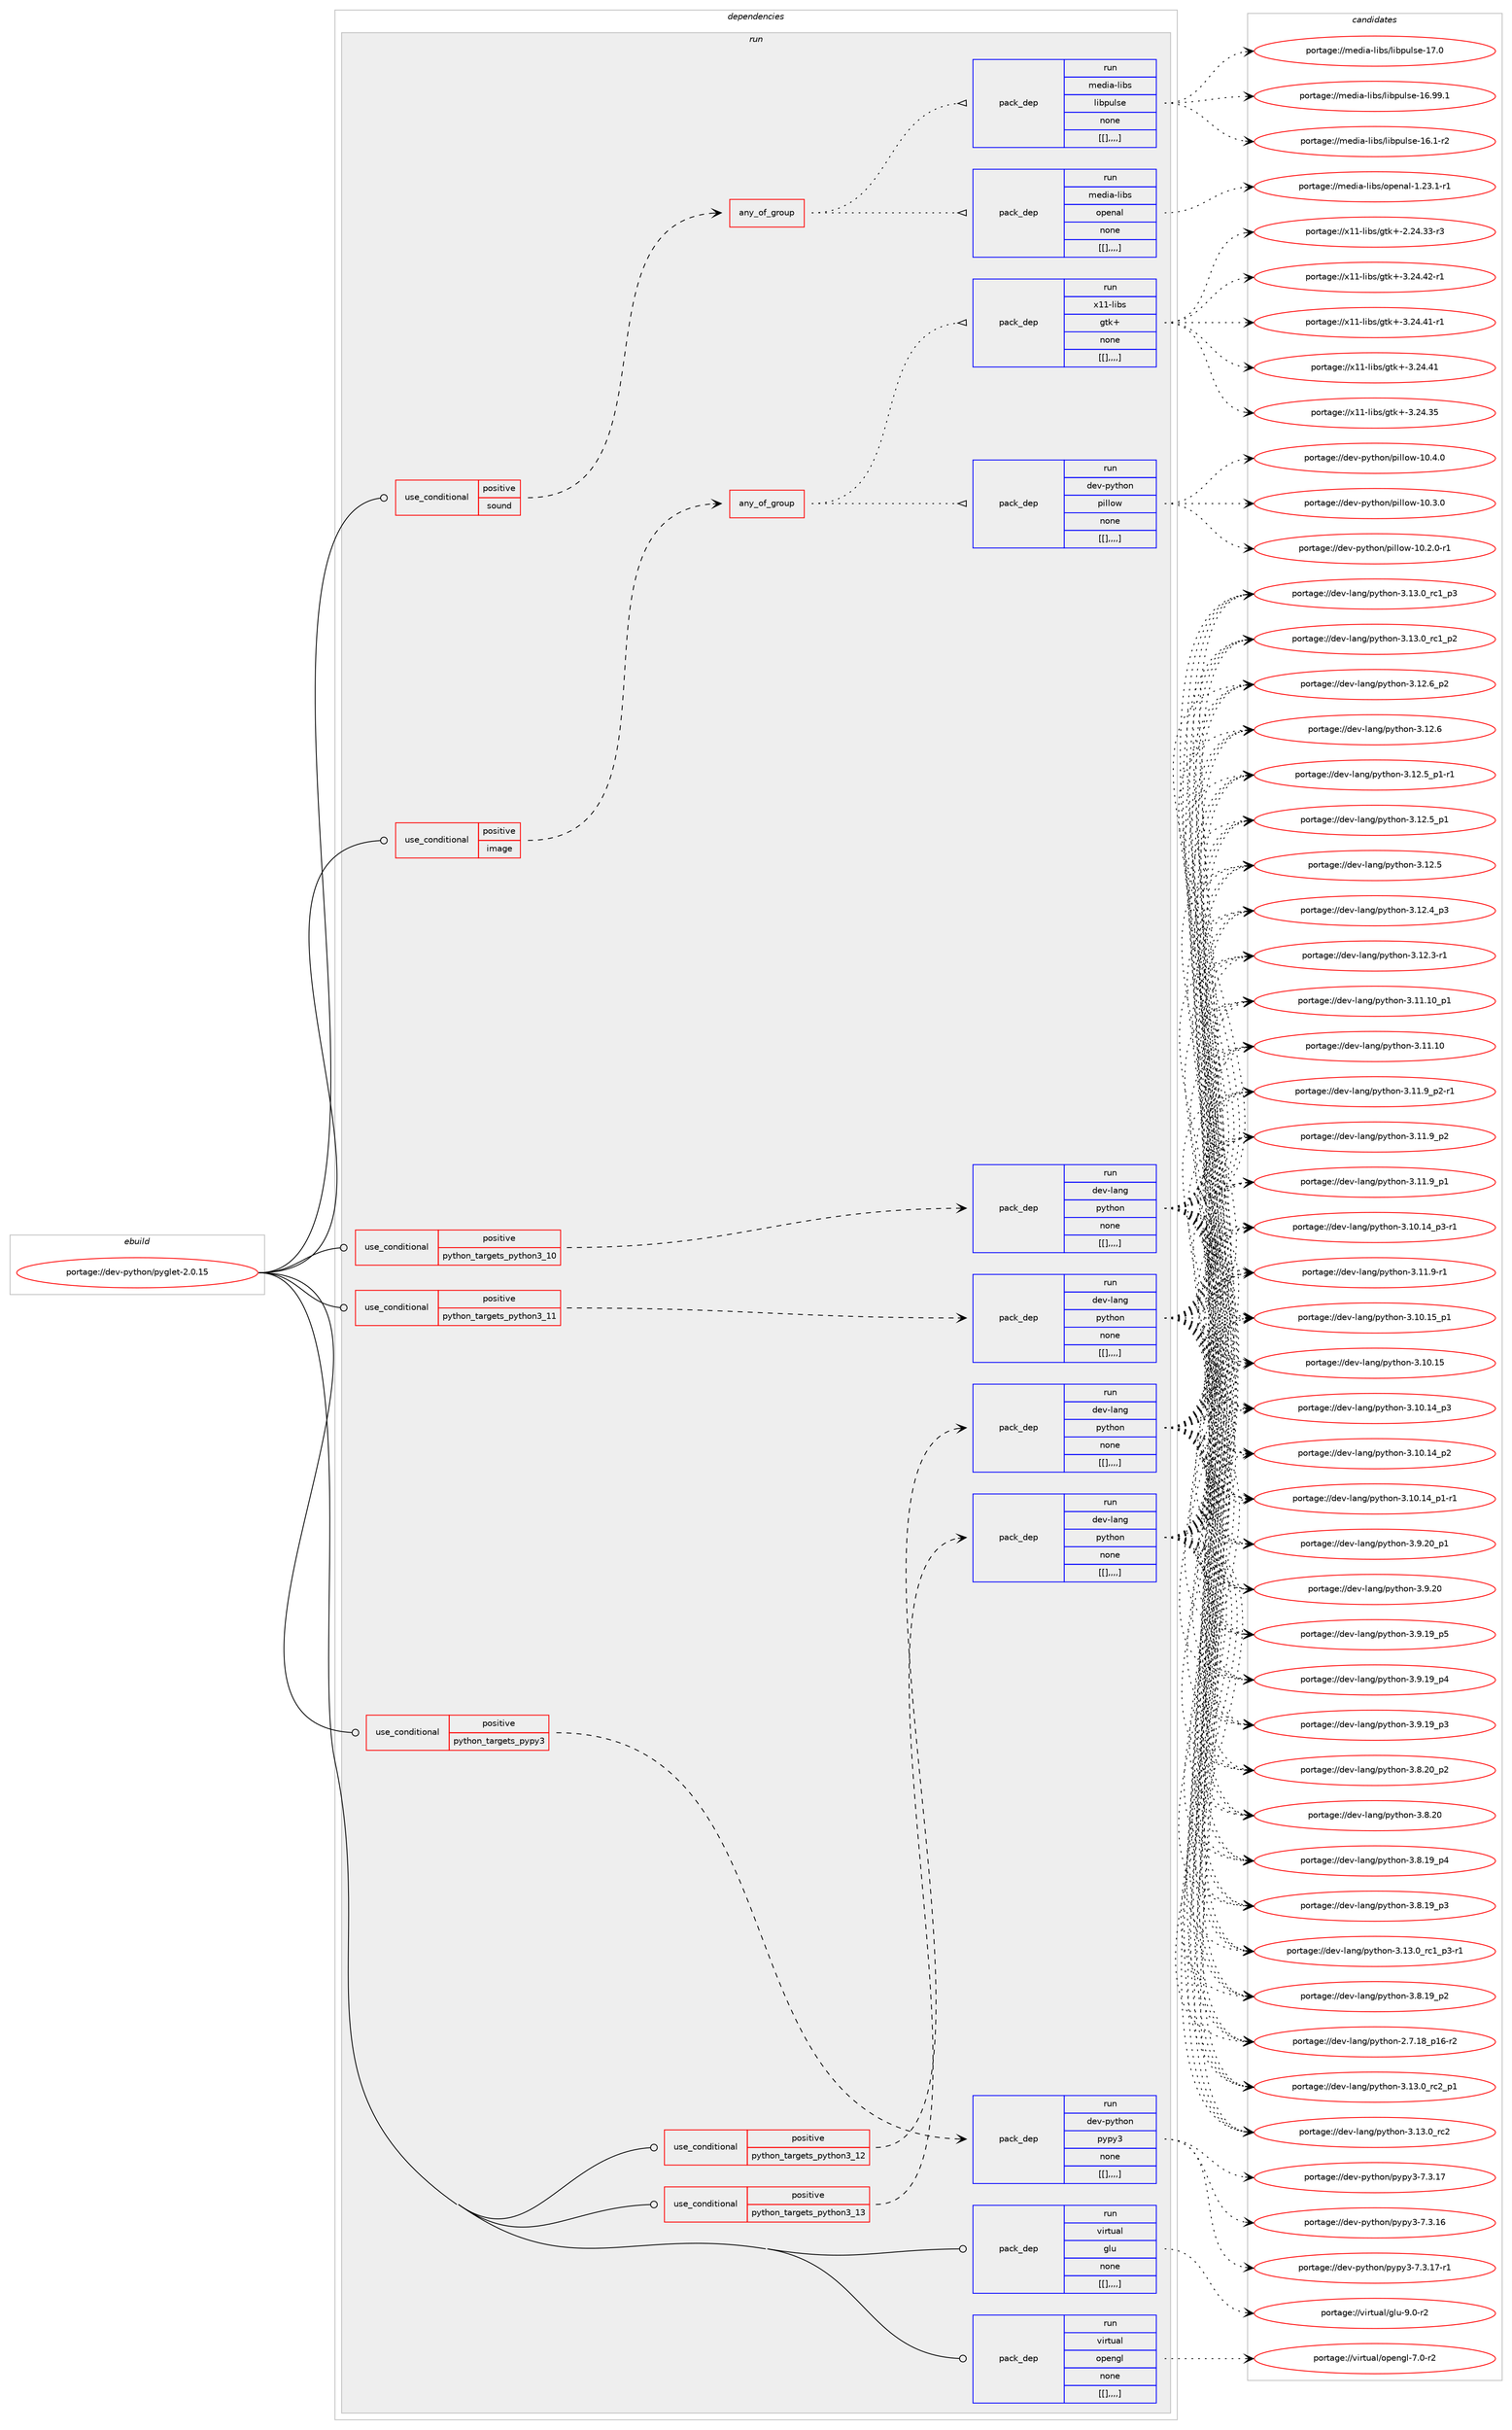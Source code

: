 digraph prolog {

# *************
# Graph options
# *************

newrank=true;
concentrate=true;
compound=true;
graph [rankdir=LR,fontname=Helvetica,fontsize=10,ranksep=1.5];#, ranksep=2.5, nodesep=0.2];
edge  [arrowhead=vee];
node  [fontname=Helvetica,fontsize=10];

# **********
# The ebuild
# **********

subgraph cluster_leftcol {
color=gray;
label=<<i>ebuild</i>>;
id [label="portage://dev-python/pyglet-2.0.15", color=red, width=4, href="../dev-python/pyglet-2.0.15.svg"];
}

# ****************
# The dependencies
# ****************

subgraph cluster_midcol {
color=gray;
label=<<i>dependencies</i>>;
subgraph cluster_compile {
fillcolor="#eeeeee";
style=filled;
label=<<i>compile</i>>;
}
subgraph cluster_compileandrun {
fillcolor="#eeeeee";
style=filled;
label=<<i>compile and run</i>>;
}
subgraph cluster_run {
fillcolor="#eeeeee";
style=filled;
label=<<i>run</i>>;
subgraph cond38411 {
dependency159225 [label=<<TABLE BORDER="0" CELLBORDER="1" CELLSPACING="0" CELLPADDING="4"><TR><TD ROWSPAN="3" CELLPADDING="10">use_conditional</TD></TR><TR><TD>positive</TD></TR><TR><TD>image</TD></TR></TABLE>>, shape=none, color=red];
subgraph any1071 {
dependency159226 [label=<<TABLE BORDER="0" CELLBORDER="1" CELLSPACING="0" CELLPADDING="4"><TR><TD CELLPADDING="10">any_of_group</TD></TR></TABLE>>, shape=none, color=red];subgraph pack119593 {
dependency159227 [label=<<TABLE BORDER="0" CELLBORDER="1" CELLSPACING="0" CELLPADDING="4" WIDTH="220"><TR><TD ROWSPAN="6" CELLPADDING="30">pack_dep</TD></TR><TR><TD WIDTH="110">run</TD></TR><TR><TD>dev-python</TD></TR><TR><TD>pillow</TD></TR><TR><TD>none</TD></TR><TR><TD>[[],,,,]</TD></TR></TABLE>>, shape=none, color=blue];
}
dependency159226:e -> dependency159227:w [weight=20,style="dotted",arrowhead="oinv"];
subgraph pack119594 {
dependency159228 [label=<<TABLE BORDER="0" CELLBORDER="1" CELLSPACING="0" CELLPADDING="4" WIDTH="220"><TR><TD ROWSPAN="6" CELLPADDING="30">pack_dep</TD></TR><TR><TD WIDTH="110">run</TD></TR><TR><TD>x11-libs</TD></TR><TR><TD>gtk+</TD></TR><TR><TD>none</TD></TR><TR><TD>[[],,,,]</TD></TR></TABLE>>, shape=none, color=blue];
}
dependency159226:e -> dependency159228:w [weight=20,style="dotted",arrowhead="oinv"];
}
dependency159225:e -> dependency159226:w [weight=20,style="dashed",arrowhead="vee"];
}
id:e -> dependency159225:w [weight=20,style="solid",arrowhead="odot"];
subgraph cond38412 {
dependency159229 [label=<<TABLE BORDER="0" CELLBORDER="1" CELLSPACING="0" CELLPADDING="4"><TR><TD ROWSPAN="3" CELLPADDING="10">use_conditional</TD></TR><TR><TD>positive</TD></TR><TR><TD>python_targets_pypy3</TD></TR></TABLE>>, shape=none, color=red];
subgraph pack119595 {
dependency159230 [label=<<TABLE BORDER="0" CELLBORDER="1" CELLSPACING="0" CELLPADDING="4" WIDTH="220"><TR><TD ROWSPAN="6" CELLPADDING="30">pack_dep</TD></TR><TR><TD WIDTH="110">run</TD></TR><TR><TD>dev-python</TD></TR><TR><TD>pypy3</TD></TR><TR><TD>none</TD></TR><TR><TD>[[],,,,]</TD></TR></TABLE>>, shape=none, color=blue];
}
dependency159229:e -> dependency159230:w [weight=20,style="dashed",arrowhead="vee"];
}
id:e -> dependency159229:w [weight=20,style="solid",arrowhead="odot"];
subgraph cond38413 {
dependency159231 [label=<<TABLE BORDER="0" CELLBORDER="1" CELLSPACING="0" CELLPADDING="4"><TR><TD ROWSPAN="3" CELLPADDING="10">use_conditional</TD></TR><TR><TD>positive</TD></TR><TR><TD>python_targets_python3_10</TD></TR></TABLE>>, shape=none, color=red];
subgraph pack119596 {
dependency159232 [label=<<TABLE BORDER="0" CELLBORDER="1" CELLSPACING="0" CELLPADDING="4" WIDTH="220"><TR><TD ROWSPAN="6" CELLPADDING="30">pack_dep</TD></TR><TR><TD WIDTH="110">run</TD></TR><TR><TD>dev-lang</TD></TR><TR><TD>python</TD></TR><TR><TD>none</TD></TR><TR><TD>[[],,,,]</TD></TR></TABLE>>, shape=none, color=blue];
}
dependency159231:e -> dependency159232:w [weight=20,style="dashed",arrowhead="vee"];
}
id:e -> dependency159231:w [weight=20,style="solid",arrowhead="odot"];
subgraph cond38414 {
dependency159233 [label=<<TABLE BORDER="0" CELLBORDER="1" CELLSPACING="0" CELLPADDING="4"><TR><TD ROWSPAN="3" CELLPADDING="10">use_conditional</TD></TR><TR><TD>positive</TD></TR><TR><TD>python_targets_python3_11</TD></TR></TABLE>>, shape=none, color=red];
subgraph pack119597 {
dependency159234 [label=<<TABLE BORDER="0" CELLBORDER="1" CELLSPACING="0" CELLPADDING="4" WIDTH="220"><TR><TD ROWSPAN="6" CELLPADDING="30">pack_dep</TD></TR><TR><TD WIDTH="110">run</TD></TR><TR><TD>dev-lang</TD></TR><TR><TD>python</TD></TR><TR><TD>none</TD></TR><TR><TD>[[],,,,]</TD></TR></TABLE>>, shape=none, color=blue];
}
dependency159233:e -> dependency159234:w [weight=20,style="dashed",arrowhead="vee"];
}
id:e -> dependency159233:w [weight=20,style="solid",arrowhead="odot"];
subgraph cond38415 {
dependency159235 [label=<<TABLE BORDER="0" CELLBORDER="1" CELLSPACING="0" CELLPADDING="4"><TR><TD ROWSPAN="3" CELLPADDING="10">use_conditional</TD></TR><TR><TD>positive</TD></TR><TR><TD>python_targets_python3_12</TD></TR></TABLE>>, shape=none, color=red];
subgraph pack119598 {
dependency159236 [label=<<TABLE BORDER="0" CELLBORDER="1" CELLSPACING="0" CELLPADDING="4" WIDTH="220"><TR><TD ROWSPAN="6" CELLPADDING="30">pack_dep</TD></TR><TR><TD WIDTH="110">run</TD></TR><TR><TD>dev-lang</TD></TR><TR><TD>python</TD></TR><TR><TD>none</TD></TR><TR><TD>[[],,,,]</TD></TR></TABLE>>, shape=none, color=blue];
}
dependency159235:e -> dependency159236:w [weight=20,style="dashed",arrowhead="vee"];
}
id:e -> dependency159235:w [weight=20,style="solid",arrowhead="odot"];
subgraph cond38416 {
dependency159237 [label=<<TABLE BORDER="0" CELLBORDER="1" CELLSPACING="0" CELLPADDING="4"><TR><TD ROWSPAN="3" CELLPADDING="10">use_conditional</TD></TR><TR><TD>positive</TD></TR><TR><TD>python_targets_python3_13</TD></TR></TABLE>>, shape=none, color=red];
subgraph pack119599 {
dependency159238 [label=<<TABLE BORDER="0" CELLBORDER="1" CELLSPACING="0" CELLPADDING="4" WIDTH="220"><TR><TD ROWSPAN="6" CELLPADDING="30">pack_dep</TD></TR><TR><TD WIDTH="110">run</TD></TR><TR><TD>dev-lang</TD></TR><TR><TD>python</TD></TR><TR><TD>none</TD></TR><TR><TD>[[],,,,]</TD></TR></TABLE>>, shape=none, color=blue];
}
dependency159237:e -> dependency159238:w [weight=20,style="dashed",arrowhead="vee"];
}
id:e -> dependency159237:w [weight=20,style="solid",arrowhead="odot"];
subgraph cond38417 {
dependency159239 [label=<<TABLE BORDER="0" CELLBORDER="1" CELLSPACING="0" CELLPADDING="4"><TR><TD ROWSPAN="3" CELLPADDING="10">use_conditional</TD></TR><TR><TD>positive</TD></TR><TR><TD>sound</TD></TR></TABLE>>, shape=none, color=red];
subgraph any1072 {
dependency159240 [label=<<TABLE BORDER="0" CELLBORDER="1" CELLSPACING="0" CELLPADDING="4"><TR><TD CELLPADDING="10">any_of_group</TD></TR></TABLE>>, shape=none, color=red];subgraph pack119600 {
dependency159241 [label=<<TABLE BORDER="0" CELLBORDER="1" CELLSPACING="0" CELLPADDING="4" WIDTH="220"><TR><TD ROWSPAN="6" CELLPADDING="30">pack_dep</TD></TR><TR><TD WIDTH="110">run</TD></TR><TR><TD>media-libs</TD></TR><TR><TD>libpulse</TD></TR><TR><TD>none</TD></TR><TR><TD>[[],,,,]</TD></TR></TABLE>>, shape=none, color=blue];
}
dependency159240:e -> dependency159241:w [weight=20,style="dotted",arrowhead="oinv"];
subgraph pack119601 {
dependency159242 [label=<<TABLE BORDER="0" CELLBORDER="1" CELLSPACING="0" CELLPADDING="4" WIDTH="220"><TR><TD ROWSPAN="6" CELLPADDING="30">pack_dep</TD></TR><TR><TD WIDTH="110">run</TD></TR><TR><TD>media-libs</TD></TR><TR><TD>openal</TD></TR><TR><TD>none</TD></TR><TR><TD>[[],,,,]</TD></TR></TABLE>>, shape=none, color=blue];
}
dependency159240:e -> dependency159242:w [weight=20,style="dotted",arrowhead="oinv"];
}
dependency159239:e -> dependency159240:w [weight=20,style="dashed",arrowhead="vee"];
}
id:e -> dependency159239:w [weight=20,style="solid",arrowhead="odot"];
subgraph pack119602 {
dependency159243 [label=<<TABLE BORDER="0" CELLBORDER="1" CELLSPACING="0" CELLPADDING="4" WIDTH="220"><TR><TD ROWSPAN="6" CELLPADDING="30">pack_dep</TD></TR><TR><TD WIDTH="110">run</TD></TR><TR><TD>virtual</TD></TR><TR><TD>glu</TD></TR><TR><TD>none</TD></TR><TR><TD>[[],,,,]</TD></TR></TABLE>>, shape=none, color=blue];
}
id:e -> dependency159243:w [weight=20,style="solid",arrowhead="odot"];
subgraph pack119603 {
dependency159244 [label=<<TABLE BORDER="0" CELLBORDER="1" CELLSPACING="0" CELLPADDING="4" WIDTH="220"><TR><TD ROWSPAN="6" CELLPADDING="30">pack_dep</TD></TR><TR><TD WIDTH="110">run</TD></TR><TR><TD>virtual</TD></TR><TR><TD>opengl</TD></TR><TR><TD>none</TD></TR><TR><TD>[[],,,,]</TD></TR></TABLE>>, shape=none, color=blue];
}
id:e -> dependency159244:w [weight=20,style="solid",arrowhead="odot"];
}
}

# **************
# The candidates
# **************

subgraph cluster_choices {
rank=same;
color=gray;
label=<<i>candidates</i>>;

subgraph choice119593 {
color=black;
nodesep=1;
choice100101118451121211161041111104711210510810811111945494846524648 [label="portage://dev-python/pillow-10.4.0", color=red, width=4,href="../dev-python/pillow-10.4.0.svg"];
choice100101118451121211161041111104711210510810811111945494846514648 [label="portage://dev-python/pillow-10.3.0", color=red, width=4,href="../dev-python/pillow-10.3.0.svg"];
choice1001011184511212111610411111047112105108108111119454948465046484511449 [label="portage://dev-python/pillow-10.2.0-r1", color=red, width=4,href="../dev-python/pillow-10.2.0-r1.svg"];
dependency159227:e -> choice100101118451121211161041111104711210510810811111945494846524648:w [style=dotted,weight="100"];
dependency159227:e -> choice100101118451121211161041111104711210510810811111945494846514648:w [style=dotted,weight="100"];
dependency159227:e -> choice1001011184511212111610411111047112105108108111119454948465046484511449:w [style=dotted,weight="100"];
}
subgraph choice119594 {
color=black;
nodesep=1;
choice12049494510810598115471031161074345514650524652504511449 [label="portage://x11-libs/gtk+-3.24.42-r1", color=red, width=4,href="../x11-libs/gtk+-3.24.42-r1.svg"];
choice12049494510810598115471031161074345514650524652494511449 [label="portage://x11-libs/gtk+-3.24.41-r1", color=red, width=4,href="../x11-libs/gtk+-3.24.41-r1.svg"];
choice1204949451081059811547103116107434551465052465249 [label="portage://x11-libs/gtk+-3.24.41", color=red, width=4,href="../x11-libs/gtk+-3.24.41.svg"];
choice1204949451081059811547103116107434551465052465153 [label="portage://x11-libs/gtk+-3.24.35", color=red, width=4,href="../x11-libs/gtk+-3.24.35.svg"];
choice12049494510810598115471031161074345504650524651514511451 [label="portage://x11-libs/gtk+-2.24.33-r3", color=red, width=4,href="../x11-libs/gtk+-2.24.33-r3.svg"];
dependency159228:e -> choice12049494510810598115471031161074345514650524652504511449:w [style=dotted,weight="100"];
dependency159228:e -> choice12049494510810598115471031161074345514650524652494511449:w [style=dotted,weight="100"];
dependency159228:e -> choice1204949451081059811547103116107434551465052465249:w [style=dotted,weight="100"];
dependency159228:e -> choice1204949451081059811547103116107434551465052465153:w [style=dotted,weight="100"];
dependency159228:e -> choice12049494510810598115471031161074345504650524651514511451:w [style=dotted,weight="100"];
}
subgraph choice119595 {
color=black;
nodesep=1;
choice100101118451121211161041111104711212111212151455546514649554511449 [label="portage://dev-python/pypy3-7.3.17-r1", color=red, width=4,href="../dev-python/pypy3-7.3.17-r1.svg"];
choice10010111845112121116104111110471121211121215145554651464955 [label="portage://dev-python/pypy3-7.3.17", color=red, width=4,href="../dev-python/pypy3-7.3.17.svg"];
choice10010111845112121116104111110471121211121215145554651464954 [label="portage://dev-python/pypy3-7.3.16", color=red, width=4,href="../dev-python/pypy3-7.3.16.svg"];
dependency159230:e -> choice100101118451121211161041111104711212111212151455546514649554511449:w [style=dotted,weight="100"];
dependency159230:e -> choice10010111845112121116104111110471121211121215145554651464955:w [style=dotted,weight="100"];
dependency159230:e -> choice10010111845112121116104111110471121211121215145554651464954:w [style=dotted,weight="100"];
}
subgraph choice119596 {
color=black;
nodesep=1;
choice100101118451089711010347112121116104111110455146495146489511499509511249 [label="portage://dev-lang/python-3.13.0_rc2_p1", color=red, width=4,href="../dev-lang/python-3.13.0_rc2_p1.svg"];
choice10010111845108971101034711212111610411111045514649514648951149950 [label="portage://dev-lang/python-3.13.0_rc2", color=red, width=4,href="../dev-lang/python-3.13.0_rc2.svg"];
choice1001011184510897110103471121211161041111104551464951464895114994995112514511449 [label="portage://dev-lang/python-3.13.0_rc1_p3-r1", color=red, width=4,href="../dev-lang/python-3.13.0_rc1_p3-r1.svg"];
choice100101118451089711010347112121116104111110455146495146489511499499511251 [label="portage://dev-lang/python-3.13.0_rc1_p3", color=red, width=4,href="../dev-lang/python-3.13.0_rc1_p3.svg"];
choice100101118451089711010347112121116104111110455146495146489511499499511250 [label="portage://dev-lang/python-3.13.0_rc1_p2", color=red, width=4,href="../dev-lang/python-3.13.0_rc1_p2.svg"];
choice100101118451089711010347112121116104111110455146495046549511250 [label="portage://dev-lang/python-3.12.6_p2", color=red, width=4,href="../dev-lang/python-3.12.6_p2.svg"];
choice10010111845108971101034711212111610411111045514649504654 [label="portage://dev-lang/python-3.12.6", color=red, width=4,href="../dev-lang/python-3.12.6.svg"];
choice1001011184510897110103471121211161041111104551464950465395112494511449 [label="portage://dev-lang/python-3.12.5_p1-r1", color=red, width=4,href="../dev-lang/python-3.12.5_p1-r1.svg"];
choice100101118451089711010347112121116104111110455146495046539511249 [label="portage://dev-lang/python-3.12.5_p1", color=red, width=4,href="../dev-lang/python-3.12.5_p1.svg"];
choice10010111845108971101034711212111610411111045514649504653 [label="portage://dev-lang/python-3.12.5", color=red, width=4,href="../dev-lang/python-3.12.5.svg"];
choice100101118451089711010347112121116104111110455146495046529511251 [label="portage://dev-lang/python-3.12.4_p3", color=red, width=4,href="../dev-lang/python-3.12.4_p3.svg"];
choice100101118451089711010347112121116104111110455146495046514511449 [label="portage://dev-lang/python-3.12.3-r1", color=red, width=4,href="../dev-lang/python-3.12.3-r1.svg"];
choice10010111845108971101034711212111610411111045514649494649489511249 [label="portage://dev-lang/python-3.11.10_p1", color=red, width=4,href="../dev-lang/python-3.11.10_p1.svg"];
choice1001011184510897110103471121211161041111104551464949464948 [label="portage://dev-lang/python-3.11.10", color=red, width=4,href="../dev-lang/python-3.11.10.svg"];
choice1001011184510897110103471121211161041111104551464949465795112504511449 [label="portage://dev-lang/python-3.11.9_p2-r1", color=red, width=4,href="../dev-lang/python-3.11.9_p2-r1.svg"];
choice100101118451089711010347112121116104111110455146494946579511250 [label="portage://dev-lang/python-3.11.9_p2", color=red, width=4,href="../dev-lang/python-3.11.9_p2.svg"];
choice100101118451089711010347112121116104111110455146494946579511249 [label="portage://dev-lang/python-3.11.9_p1", color=red, width=4,href="../dev-lang/python-3.11.9_p1.svg"];
choice100101118451089711010347112121116104111110455146494946574511449 [label="portage://dev-lang/python-3.11.9-r1", color=red, width=4,href="../dev-lang/python-3.11.9-r1.svg"];
choice10010111845108971101034711212111610411111045514649484649539511249 [label="portage://dev-lang/python-3.10.15_p1", color=red, width=4,href="../dev-lang/python-3.10.15_p1.svg"];
choice1001011184510897110103471121211161041111104551464948464953 [label="portage://dev-lang/python-3.10.15", color=red, width=4,href="../dev-lang/python-3.10.15.svg"];
choice100101118451089711010347112121116104111110455146494846495295112514511449 [label="portage://dev-lang/python-3.10.14_p3-r1", color=red, width=4,href="../dev-lang/python-3.10.14_p3-r1.svg"];
choice10010111845108971101034711212111610411111045514649484649529511251 [label="portage://dev-lang/python-3.10.14_p3", color=red, width=4,href="../dev-lang/python-3.10.14_p3.svg"];
choice10010111845108971101034711212111610411111045514649484649529511250 [label="portage://dev-lang/python-3.10.14_p2", color=red, width=4,href="../dev-lang/python-3.10.14_p2.svg"];
choice100101118451089711010347112121116104111110455146494846495295112494511449 [label="portage://dev-lang/python-3.10.14_p1-r1", color=red, width=4,href="../dev-lang/python-3.10.14_p1-r1.svg"];
choice100101118451089711010347112121116104111110455146574650489511249 [label="portage://dev-lang/python-3.9.20_p1", color=red, width=4,href="../dev-lang/python-3.9.20_p1.svg"];
choice10010111845108971101034711212111610411111045514657465048 [label="portage://dev-lang/python-3.9.20", color=red, width=4,href="../dev-lang/python-3.9.20.svg"];
choice100101118451089711010347112121116104111110455146574649579511253 [label="portage://dev-lang/python-3.9.19_p5", color=red, width=4,href="../dev-lang/python-3.9.19_p5.svg"];
choice100101118451089711010347112121116104111110455146574649579511252 [label="portage://dev-lang/python-3.9.19_p4", color=red, width=4,href="../dev-lang/python-3.9.19_p4.svg"];
choice100101118451089711010347112121116104111110455146574649579511251 [label="portage://dev-lang/python-3.9.19_p3", color=red, width=4,href="../dev-lang/python-3.9.19_p3.svg"];
choice100101118451089711010347112121116104111110455146564650489511250 [label="portage://dev-lang/python-3.8.20_p2", color=red, width=4,href="../dev-lang/python-3.8.20_p2.svg"];
choice10010111845108971101034711212111610411111045514656465048 [label="portage://dev-lang/python-3.8.20", color=red, width=4,href="../dev-lang/python-3.8.20.svg"];
choice100101118451089711010347112121116104111110455146564649579511252 [label="portage://dev-lang/python-3.8.19_p4", color=red, width=4,href="../dev-lang/python-3.8.19_p4.svg"];
choice100101118451089711010347112121116104111110455146564649579511251 [label="portage://dev-lang/python-3.8.19_p3", color=red, width=4,href="../dev-lang/python-3.8.19_p3.svg"];
choice100101118451089711010347112121116104111110455146564649579511250 [label="portage://dev-lang/python-3.8.19_p2", color=red, width=4,href="../dev-lang/python-3.8.19_p2.svg"];
choice100101118451089711010347112121116104111110455046554649569511249544511450 [label="portage://dev-lang/python-2.7.18_p16-r2", color=red, width=4,href="../dev-lang/python-2.7.18_p16-r2.svg"];
dependency159232:e -> choice100101118451089711010347112121116104111110455146495146489511499509511249:w [style=dotted,weight="100"];
dependency159232:e -> choice10010111845108971101034711212111610411111045514649514648951149950:w [style=dotted,weight="100"];
dependency159232:e -> choice1001011184510897110103471121211161041111104551464951464895114994995112514511449:w [style=dotted,weight="100"];
dependency159232:e -> choice100101118451089711010347112121116104111110455146495146489511499499511251:w [style=dotted,weight="100"];
dependency159232:e -> choice100101118451089711010347112121116104111110455146495146489511499499511250:w [style=dotted,weight="100"];
dependency159232:e -> choice100101118451089711010347112121116104111110455146495046549511250:w [style=dotted,weight="100"];
dependency159232:e -> choice10010111845108971101034711212111610411111045514649504654:w [style=dotted,weight="100"];
dependency159232:e -> choice1001011184510897110103471121211161041111104551464950465395112494511449:w [style=dotted,weight="100"];
dependency159232:e -> choice100101118451089711010347112121116104111110455146495046539511249:w [style=dotted,weight="100"];
dependency159232:e -> choice10010111845108971101034711212111610411111045514649504653:w [style=dotted,weight="100"];
dependency159232:e -> choice100101118451089711010347112121116104111110455146495046529511251:w [style=dotted,weight="100"];
dependency159232:e -> choice100101118451089711010347112121116104111110455146495046514511449:w [style=dotted,weight="100"];
dependency159232:e -> choice10010111845108971101034711212111610411111045514649494649489511249:w [style=dotted,weight="100"];
dependency159232:e -> choice1001011184510897110103471121211161041111104551464949464948:w [style=dotted,weight="100"];
dependency159232:e -> choice1001011184510897110103471121211161041111104551464949465795112504511449:w [style=dotted,weight="100"];
dependency159232:e -> choice100101118451089711010347112121116104111110455146494946579511250:w [style=dotted,weight="100"];
dependency159232:e -> choice100101118451089711010347112121116104111110455146494946579511249:w [style=dotted,weight="100"];
dependency159232:e -> choice100101118451089711010347112121116104111110455146494946574511449:w [style=dotted,weight="100"];
dependency159232:e -> choice10010111845108971101034711212111610411111045514649484649539511249:w [style=dotted,weight="100"];
dependency159232:e -> choice1001011184510897110103471121211161041111104551464948464953:w [style=dotted,weight="100"];
dependency159232:e -> choice100101118451089711010347112121116104111110455146494846495295112514511449:w [style=dotted,weight="100"];
dependency159232:e -> choice10010111845108971101034711212111610411111045514649484649529511251:w [style=dotted,weight="100"];
dependency159232:e -> choice10010111845108971101034711212111610411111045514649484649529511250:w [style=dotted,weight="100"];
dependency159232:e -> choice100101118451089711010347112121116104111110455146494846495295112494511449:w [style=dotted,weight="100"];
dependency159232:e -> choice100101118451089711010347112121116104111110455146574650489511249:w [style=dotted,weight="100"];
dependency159232:e -> choice10010111845108971101034711212111610411111045514657465048:w [style=dotted,weight="100"];
dependency159232:e -> choice100101118451089711010347112121116104111110455146574649579511253:w [style=dotted,weight="100"];
dependency159232:e -> choice100101118451089711010347112121116104111110455146574649579511252:w [style=dotted,weight="100"];
dependency159232:e -> choice100101118451089711010347112121116104111110455146574649579511251:w [style=dotted,weight="100"];
dependency159232:e -> choice100101118451089711010347112121116104111110455146564650489511250:w [style=dotted,weight="100"];
dependency159232:e -> choice10010111845108971101034711212111610411111045514656465048:w [style=dotted,weight="100"];
dependency159232:e -> choice100101118451089711010347112121116104111110455146564649579511252:w [style=dotted,weight="100"];
dependency159232:e -> choice100101118451089711010347112121116104111110455146564649579511251:w [style=dotted,weight="100"];
dependency159232:e -> choice100101118451089711010347112121116104111110455146564649579511250:w [style=dotted,weight="100"];
dependency159232:e -> choice100101118451089711010347112121116104111110455046554649569511249544511450:w [style=dotted,weight="100"];
}
subgraph choice119597 {
color=black;
nodesep=1;
choice100101118451089711010347112121116104111110455146495146489511499509511249 [label="portage://dev-lang/python-3.13.0_rc2_p1", color=red, width=4,href="../dev-lang/python-3.13.0_rc2_p1.svg"];
choice10010111845108971101034711212111610411111045514649514648951149950 [label="portage://dev-lang/python-3.13.0_rc2", color=red, width=4,href="../dev-lang/python-3.13.0_rc2.svg"];
choice1001011184510897110103471121211161041111104551464951464895114994995112514511449 [label="portage://dev-lang/python-3.13.0_rc1_p3-r1", color=red, width=4,href="../dev-lang/python-3.13.0_rc1_p3-r1.svg"];
choice100101118451089711010347112121116104111110455146495146489511499499511251 [label="portage://dev-lang/python-3.13.0_rc1_p3", color=red, width=4,href="../dev-lang/python-3.13.0_rc1_p3.svg"];
choice100101118451089711010347112121116104111110455146495146489511499499511250 [label="portage://dev-lang/python-3.13.0_rc1_p2", color=red, width=4,href="../dev-lang/python-3.13.0_rc1_p2.svg"];
choice100101118451089711010347112121116104111110455146495046549511250 [label="portage://dev-lang/python-3.12.6_p2", color=red, width=4,href="../dev-lang/python-3.12.6_p2.svg"];
choice10010111845108971101034711212111610411111045514649504654 [label="portage://dev-lang/python-3.12.6", color=red, width=4,href="../dev-lang/python-3.12.6.svg"];
choice1001011184510897110103471121211161041111104551464950465395112494511449 [label="portage://dev-lang/python-3.12.5_p1-r1", color=red, width=4,href="../dev-lang/python-3.12.5_p1-r1.svg"];
choice100101118451089711010347112121116104111110455146495046539511249 [label="portage://dev-lang/python-3.12.5_p1", color=red, width=4,href="../dev-lang/python-3.12.5_p1.svg"];
choice10010111845108971101034711212111610411111045514649504653 [label="portage://dev-lang/python-3.12.5", color=red, width=4,href="../dev-lang/python-3.12.5.svg"];
choice100101118451089711010347112121116104111110455146495046529511251 [label="portage://dev-lang/python-3.12.4_p3", color=red, width=4,href="../dev-lang/python-3.12.4_p3.svg"];
choice100101118451089711010347112121116104111110455146495046514511449 [label="portage://dev-lang/python-3.12.3-r1", color=red, width=4,href="../dev-lang/python-3.12.3-r1.svg"];
choice10010111845108971101034711212111610411111045514649494649489511249 [label="portage://dev-lang/python-3.11.10_p1", color=red, width=4,href="../dev-lang/python-3.11.10_p1.svg"];
choice1001011184510897110103471121211161041111104551464949464948 [label="portage://dev-lang/python-3.11.10", color=red, width=4,href="../dev-lang/python-3.11.10.svg"];
choice1001011184510897110103471121211161041111104551464949465795112504511449 [label="portage://dev-lang/python-3.11.9_p2-r1", color=red, width=4,href="../dev-lang/python-3.11.9_p2-r1.svg"];
choice100101118451089711010347112121116104111110455146494946579511250 [label="portage://dev-lang/python-3.11.9_p2", color=red, width=4,href="../dev-lang/python-3.11.9_p2.svg"];
choice100101118451089711010347112121116104111110455146494946579511249 [label="portage://dev-lang/python-3.11.9_p1", color=red, width=4,href="../dev-lang/python-3.11.9_p1.svg"];
choice100101118451089711010347112121116104111110455146494946574511449 [label="portage://dev-lang/python-3.11.9-r1", color=red, width=4,href="../dev-lang/python-3.11.9-r1.svg"];
choice10010111845108971101034711212111610411111045514649484649539511249 [label="portage://dev-lang/python-3.10.15_p1", color=red, width=4,href="../dev-lang/python-3.10.15_p1.svg"];
choice1001011184510897110103471121211161041111104551464948464953 [label="portage://dev-lang/python-3.10.15", color=red, width=4,href="../dev-lang/python-3.10.15.svg"];
choice100101118451089711010347112121116104111110455146494846495295112514511449 [label="portage://dev-lang/python-3.10.14_p3-r1", color=red, width=4,href="../dev-lang/python-3.10.14_p3-r1.svg"];
choice10010111845108971101034711212111610411111045514649484649529511251 [label="portage://dev-lang/python-3.10.14_p3", color=red, width=4,href="../dev-lang/python-3.10.14_p3.svg"];
choice10010111845108971101034711212111610411111045514649484649529511250 [label="portage://dev-lang/python-3.10.14_p2", color=red, width=4,href="../dev-lang/python-3.10.14_p2.svg"];
choice100101118451089711010347112121116104111110455146494846495295112494511449 [label="portage://dev-lang/python-3.10.14_p1-r1", color=red, width=4,href="../dev-lang/python-3.10.14_p1-r1.svg"];
choice100101118451089711010347112121116104111110455146574650489511249 [label="portage://dev-lang/python-3.9.20_p1", color=red, width=4,href="../dev-lang/python-3.9.20_p1.svg"];
choice10010111845108971101034711212111610411111045514657465048 [label="portage://dev-lang/python-3.9.20", color=red, width=4,href="../dev-lang/python-3.9.20.svg"];
choice100101118451089711010347112121116104111110455146574649579511253 [label="portage://dev-lang/python-3.9.19_p5", color=red, width=4,href="../dev-lang/python-3.9.19_p5.svg"];
choice100101118451089711010347112121116104111110455146574649579511252 [label="portage://dev-lang/python-3.9.19_p4", color=red, width=4,href="../dev-lang/python-3.9.19_p4.svg"];
choice100101118451089711010347112121116104111110455146574649579511251 [label="portage://dev-lang/python-3.9.19_p3", color=red, width=4,href="../dev-lang/python-3.9.19_p3.svg"];
choice100101118451089711010347112121116104111110455146564650489511250 [label="portage://dev-lang/python-3.8.20_p2", color=red, width=4,href="../dev-lang/python-3.8.20_p2.svg"];
choice10010111845108971101034711212111610411111045514656465048 [label="portage://dev-lang/python-3.8.20", color=red, width=4,href="../dev-lang/python-3.8.20.svg"];
choice100101118451089711010347112121116104111110455146564649579511252 [label="portage://dev-lang/python-3.8.19_p4", color=red, width=4,href="../dev-lang/python-3.8.19_p4.svg"];
choice100101118451089711010347112121116104111110455146564649579511251 [label="portage://dev-lang/python-3.8.19_p3", color=red, width=4,href="../dev-lang/python-3.8.19_p3.svg"];
choice100101118451089711010347112121116104111110455146564649579511250 [label="portage://dev-lang/python-3.8.19_p2", color=red, width=4,href="../dev-lang/python-3.8.19_p2.svg"];
choice100101118451089711010347112121116104111110455046554649569511249544511450 [label="portage://dev-lang/python-2.7.18_p16-r2", color=red, width=4,href="../dev-lang/python-2.7.18_p16-r2.svg"];
dependency159234:e -> choice100101118451089711010347112121116104111110455146495146489511499509511249:w [style=dotted,weight="100"];
dependency159234:e -> choice10010111845108971101034711212111610411111045514649514648951149950:w [style=dotted,weight="100"];
dependency159234:e -> choice1001011184510897110103471121211161041111104551464951464895114994995112514511449:w [style=dotted,weight="100"];
dependency159234:e -> choice100101118451089711010347112121116104111110455146495146489511499499511251:w [style=dotted,weight="100"];
dependency159234:e -> choice100101118451089711010347112121116104111110455146495146489511499499511250:w [style=dotted,weight="100"];
dependency159234:e -> choice100101118451089711010347112121116104111110455146495046549511250:w [style=dotted,weight="100"];
dependency159234:e -> choice10010111845108971101034711212111610411111045514649504654:w [style=dotted,weight="100"];
dependency159234:e -> choice1001011184510897110103471121211161041111104551464950465395112494511449:w [style=dotted,weight="100"];
dependency159234:e -> choice100101118451089711010347112121116104111110455146495046539511249:w [style=dotted,weight="100"];
dependency159234:e -> choice10010111845108971101034711212111610411111045514649504653:w [style=dotted,weight="100"];
dependency159234:e -> choice100101118451089711010347112121116104111110455146495046529511251:w [style=dotted,weight="100"];
dependency159234:e -> choice100101118451089711010347112121116104111110455146495046514511449:w [style=dotted,weight="100"];
dependency159234:e -> choice10010111845108971101034711212111610411111045514649494649489511249:w [style=dotted,weight="100"];
dependency159234:e -> choice1001011184510897110103471121211161041111104551464949464948:w [style=dotted,weight="100"];
dependency159234:e -> choice1001011184510897110103471121211161041111104551464949465795112504511449:w [style=dotted,weight="100"];
dependency159234:e -> choice100101118451089711010347112121116104111110455146494946579511250:w [style=dotted,weight="100"];
dependency159234:e -> choice100101118451089711010347112121116104111110455146494946579511249:w [style=dotted,weight="100"];
dependency159234:e -> choice100101118451089711010347112121116104111110455146494946574511449:w [style=dotted,weight="100"];
dependency159234:e -> choice10010111845108971101034711212111610411111045514649484649539511249:w [style=dotted,weight="100"];
dependency159234:e -> choice1001011184510897110103471121211161041111104551464948464953:w [style=dotted,weight="100"];
dependency159234:e -> choice100101118451089711010347112121116104111110455146494846495295112514511449:w [style=dotted,weight="100"];
dependency159234:e -> choice10010111845108971101034711212111610411111045514649484649529511251:w [style=dotted,weight="100"];
dependency159234:e -> choice10010111845108971101034711212111610411111045514649484649529511250:w [style=dotted,weight="100"];
dependency159234:e -> choice100101118451089711010347112121116104111110455146494846495295112494511449:w [style=dotted,weight="100"];
dependency159234:e -> choice100101118451089711010347112121116104111110455146574650489511249:w [style=dotted,weight="100"];
dependency159234:e -> choice10010111845108971101034711212111610411111045514657465048:w [style=dotted,weight="100"];
dependency159234:e -> choice100101118451089711010347112121116104111110455146574649579511253:w [style=dotted,weight="100"];
dependency159234:e -> choice100101118451089711010347112121116104111110455146574649579511252:w [style=dotted,weight="100"];
dependency159234:e -> choice100101118451089711010347112121116104111110455146574649579511251:w [style=dotted,weight="100"];
dependency159234:e -> choice100101118451089711010347112121116104111110455146564650489511250:w [style=dotted,weight="100"];
dependency159234:e -> choice10010111845108971101034711212111610411111045514656465048:w [style=dotted,weight="100"];
dependency159234:e -> choice100101118451089711010347112121116104111110455146564649579511252:w [style=dotted,weight="100"];
dependency159234:e -> choice100101118451089711010347112121116104111110455146564649579511251:w [style=dotted,weight="100"];
dependency159234:e -> choice100101118451089711010347112121116104111110455146564649579511250:w [style=dotted,weight="100"];
dependency159234:e -> choice100101118451089711010347112121116104111110455046554649569511249544511450:w [style=dotted,weight="100"];
}
subgraph choice119598 {
color=black;
nodesep=1;
choice100101118451089711010347112121116104111110455146495146489511499509511249 [label="portage://dev-lang/python-3.13.0_rc2_p1", color=red, width=4,href="../dev-lang/python-3.13.0_rc2_p1.svg"];
choice10010111845108971101034711212111610411111045514649514648951149950 [label="portage://dev-lang/python-3.13.0_rc2", color=red, width=4,href="../dev-lang/python-3.13.0_rc2.svg"];
choice1001011184510897110103471121211161041111104551464951464895114994995112514511449 [label="portage://dev-lang/python-3.13.0_rc1_p3-r1", color=red, width=4,href="../dev-lang/python-3.13.0_rc1_p3-r1.svg"];
choice100101118451089711010347112121116104111110455146495146489511499499511251 [label="portage://dev-lang/python-3.13.0_rc1_p3", color=red, width=4,href="../dev-lang/python-3.13.0_rc1_p3.svg"];
choice100101118451089711010347112121116104111110455146495146489511499499511250 [label="portage://dev-lang/python-3.13.0_rc1_p2", color=red, width=4,href="../dev-lang/python-3.13.0_rc1_p2.svg"];
choice100101118451089711010347112121116104111110455146495046549511250 [label="portage://dev-lang/python-3.12.6_p2", color=red, width=4,href="../dev-lang/python-3.12.6_p2.svg"];
choice10010111845108971101034711212111610411111045514649504654 [label="portage://dev-lang/python-3.12.6", color=red, width=4,href="../dev-lang/python-3.12.6.svg"];
choice1001011184510897110103471121211161041111104551464950465395112494511449 [label="portage://dev-lang/python-3.12.5_p1-r1", color=red, width=4,href="../dev-lang/python-3.12.5_p1-r1.svg"];
choice100101118451089711010347112121116104111110455146495046539511249 [label="portage://dev-lang/python-3.12.5_p1", color=red, width=4,href="../dev-lang/python-3.12.5_p1.svg"];
choice10010111845108971101034711212111610411111045514649504653 [label="portage://dev-lang/python-3.12.5", color=red, width=4,href="../dev-lang/python-3.12.5.svg"];
choice100101118451089711010347112121116104111110455146495046529511251 [label="portage://dev-lang/python-3.12.4_p3", color=red, width=4,href="../dev-lang/python-3.12.4_p3.svg"];
choice100101118451089711010347112121116104111110455146495046514511449 [label="portage://dev-lang/python-3.12.3-r1", color=red, width=4,href="../dev-lang/python-3.12.3-r1.svg"];
choice10010111845108971101034711212111610411111045514649494649489511249 [label="portage://dev-lang/python-3.11.10_p1", color=red, width=4,href="../dev-lang/python-3.11.10_p1.svg"];
choice1001011184510897110103471121211161041111104551464949464948 [label="portage://dev-lang/python-3.11.10", color=red, width=4,href="../dev-lang/python-3.11.10.svg"];
choice1001011184510897110103471121211161041111104551464949465795112504511449 [label="portage://dev-lang/python-3.11.9_p2-r1", color=red, width=4,href="../dev-lang/python-3.11.9_p2-r1.svg"];
choice100101118451089711010347112121116104111110455146494946579511250 [label="portage://dev-lang/python-3.11.9_p2", color=red, width=4,href="../dev-lang/python-3.11.9_p2.svg"];
choice100101118451089711010347112121116104111110455146494946579511249 [label="portage://dev-lang/python-3.11.9_p1", color=red, width=4,href="../dev-lang/python-3.11.9_p1.svg"];
choice100101118451089711010347112121116104111110455146494946574511449 [label="portage://dev-lang/python-3.11.9-r1", color=red, width=4,href="../dev-lang/python-3.11.9-r1.svg"];
choice10010111845108971101034711212111610411111045514649484649539511249 [label="portage://dev-lang/python-3.10.15_p1", color=red, width=4,href="../dev-lang/python-3.10.15_p1.svg"];
choice1001011184510897110103471121211161041111104551464948464953 [label="portage://dev-lang/python-3.10.15", color=red, width=4,href="../dev-lang/python-3.10.15.svg"];
choice100101118451089711010347112121116104111110455146494846495295112514511449 [label="portage://dev-lang/python-3.10.14_p3-r1", color=red, width=4,href="../dev-lang/python-3.10.14_p3-r1.svg"];
choice10010111845108971101034711212111610411111045514649484649529511251 [label="portage://dev-lang/python-3.10.14_p3", color=red, width=4,href="../dev-lang/python-3.10.14_p3.svg"];
choice10010111845108971101034711212111610411111045514649484649529511250 [label="portage://dev-lang/python-3.10.14_p2", color=red, width=4,href="../dev-lang/python-3.10.14_p2.svg"];
choice100101118451089711010347112121116104111110455146494846495295112494511449 [label="portage://dev-lang/python-3.10.14_p1-r1", color=red, width=4,href="../dev-lang/python-3.10.14_p1-r1.svg"];
choice100101118451089711010347112121116104111110455146574650489511249 [label="portage://dev-lang/python-3.9.20_p1", color=red, width=4,href="../dev-lang/python-3.9.20_p1.svg"];
choice10010111845108971101034711212111610411111045514657465048 [label="portage://dev-lang/python-3.9.20", color=red, width=4,href="../dev-lang/python-3.9.20.svg"];
choice100101118451089711010347112121116104111110455146574649579511253 [label="portage://dev-lang/python-3.9.19_p5", color=red, width=4,href="../dev-lang/python-3.9.19_p5.svg"];
choice100101118451089711010347112121116104111110455146574649579511252 [label="portage://dev-lang/python-3.9.19_p4", color=red, width=4,href="../dev-lang/python-3.9.19_p4.svg"];
choice100101118451089711010347112121116104111110455146574649579511251 [label="portage://dev-lang/python-3.9.19_p3", color=red, width=4,href="../dev-lang/python-3.9.19_p3.svg"];
choice100101118451089711010347112121116104111110455146564650489511250 [label="portage://dev-lang/python-3.8.20_p2", color=red, width=4,href="../dev-lang/python-3.8.20_p2.svg"];
choice10010111845108971101034711212111610411111045514656465048 [label="portage://dev-lang/python-3.8.20", color=red, width=4,href="../dev-lang/python-3.8.20.svg"];
choice100101118451089711010347112121116104111110455146564649579511252 [label="portage://dev-lang/python-3.8.19_p4", color=red, width=4,href="../dev-lang/python-3.8.19_p4.svg"];
choice100101118451089711010347112121116104111110455146564649579511251 [label="portage://dev-lang/python-3.8.19_p3", color=red, width=4,href="../dev-lang/python-3.8.19_p3.svg"];
choice100101118451089711010347112121116104111110455146564649579511250 [label="portage://dev-lang/python-3.8.19_p2", color=red, width=4,href="../dev-lang/python-3.8.19_p2.svg"];
choice100101118451089711010347112121116104111110455046554649569511249544511450 [label="portage://dev-lang/python-2.7.18_p16-r2", color=red, width=4,href="../dev-lang/python-2.7.18_p16-r2.svg"];
dependency159236:e -> choice100101118451089711010347112121116104111110455146495146489511499509511249:w [style=dotted,weight="100"];
dependency159236:e -> choice10010111845108971101034711212111610411111045514649514648951149950:w [style=dotted,weight="100"];
dependency159236:e -> choice1001011184510897110103471121211161041111104551464951464895114994995112514511449:w [style=dotted,weight="100"];
dependency159236:e -> choice100101118451089711010347112121116104111110455146495146489511499499511251:w [style=dotted,weight="100"];
dependency159236:e -> choice100101118451089711010347112121116104111110455146495146489511499499511250:w [style=dotted,weight="100"];
dependency159236:e -> choice100101118451089711010347112121116104111110455146495046549511250:w [style=dotted,weight="100"];
dependency159236:e -> choice10010111845108971101034711212111610411111045514649504654:w [style=dotted,weight="100"];
dependency159236:e -> choice1001011184510897110103471121211161041111104551464950465395112494511449:w [style=dotted,weight="100"];
dependency159236:e -> choice100101118451089711010347112121116104111110455146495046539511249:w [style=dotted,weight="100"];
dependency159236:e -> choice10010111845108971101034711212111610411111045514649504653:w [style=dotted,weight="100"];
dependency159236:e -> choice100101118451089711010347112121116104111110455146495046529511251:w [style=dotted,weight="100"];
dependency159236:e -> choice100101118451089711010347112121116104111110455146495046514511449:w [style=dotted,weight="100"];
dependency159236:e -> choice10010111845108971101034711212111610411111045514649494649489511249:w [style=dotted,weight="100"];
dependency159236:e -> choice1001011184510897110103471121211161041111104551464949464948:w [style=dotted,weight="100"];
dependency159236:e -> choice1001011184510897110103471121211161041111104551464949465795112504511449:w [style=dotted,weight="100"];
dependency159236:e -> choice100101118451089711010347112121116104111110455146494946579511250:w [style=dotted,weight="100"];
dependency159236:e -> choice100101118451089711010347112121116104111110455146494946579511249:w [style=dotted,weight="100"];
dependency159236:e -> choice100101118451089711010347112121116104111110455146494946574511449:w [style=dotted,weight="100"];
dependency159236:e -> choice10010111845108971101034711212111610411111045514649484649539511249:w [style=dotted,weight="100"];
dependency159236:e -> choice1001011184510897110103471121211161041111104551464948464953:w [style=dotted,weight="100"];
dependency159236:e -> choice100101118451089711010347112121116104111110455146494846495295112514511449:w [style=dotted,weight="100"];
dependency159236:e -> choice10010111845108971101034711212111610411111045514649484649529511251:w [style=dotted,weight="100"];
dependency159236:e -> choice10010111845108971101034711212111610411111045514649484649529511250:w [style=dotted,weight="100"];
dependency159236:e -> choice100101118451089711010347112121116104111110455146494846495295112494511449:w [style=dotted,weight="100"];
dependency159236:e -> choice100101118451089711010347112121116104111110455146574650489511249:w [style=dotted,weight="100"];
dependency159236:e -> choice10010111845108971101034711212111610411111045514657465048:w [style=dotted,weight="100"];
dependency159236:e -> choice100101118451089711010347112121116104111110455146574649579511253:w [style=dotted,weight="100"];
dependency159236:e -> choice100101118451089711010347112121116104111110455146574649579511252:w [style=dotted,weight="100"];
dependency159236:e -> choice100101118451089711010347112121116104111110455146574649579511251:w [style=dotted,weight="100"];
dependency159236:e -> choice100101118451089711010347112121116104111110455146564650489511250:w [style=dotted,weight="100"];
dependency159236:e -> choice10010111845108971101034711212111610411111045514656465048:w [style=dotted,weight="100"];
dependency159236:e -> choice100101118451089711010347112121116104111110455146564649579511252:w [style=dotted,weight="100"];
dependency159236:e -> choice100101118451089711010347112121116104111110455146564649579511251:w [style=dotted,weight="100"];
dependency159236:e -> choice100101118451089711010347112121116104111110455146564649579511250:w [style=dotted,weight="100"];
dependency159236:e -> choice100101118451089711010347112121116104111110455046554649569511249544511450:w [style=dotted,weight="100"];
}
subgraph choice119599 {
color=black;
nodesep=1;
choice100101118451089711010347112121116104111110455146495146489511499509511249 [label="portage://dev-lang/python-3.13.0_rc2_p1", color=red, width=4,href="../dev-lang/python-3.13.0_rc2_p1.svg"];
choice10010111845108971101034711212111610411111045514649514648951149950 [label="portage://dev-lang/python-3.13.0_rc2", color=red, width=4,href="../dev-lang/python-3.13.0_rc2.svg"];
choice1001011184510897110103471121211161041111104551464951464895114994995112514511449 [label="portage://dev-lang/python-3.13.0_rc1_p3-r1", color=red, width=4,href="../dev-lang/python-3.13.0_rc1_p3-r1.svg"];
choice100101118451089711010347112121116104111110455146495146489511499499511251 [label="portage://dev-lang/python-3.13.0_rc1_p3", color=red, width=4,href="../dev-lang/python-3.13.0_rc1_p3.svg"];
choice100101118451089711010347112121116104111110455146495146489511499499511250 [label="portage://dev-lang/python-3.13.0_rc1_p2", color=red, width=4,href="../dev-lang/python-3.13.0_rc1_p2.svg"];
choice100101118451089711010347112121116104111110455146495046549511250 [label="portage://dev-lang/python-3.12.6_p2", color=red, width=4,href="../dev-lang/python-3.12.6_p2.svg"];
choice10010111845108971101034711212111610411111045514649504654 [label="portage://dev-lang/python-3.12.6", color=red, width=4,href="../dev-lang/python-3.12.6.svg"];
choice1001011184510897110103471121211161041111104551464950465395112494511449 [label="portage://dev-lang/python-3.12.5_p1-r1", color=red, width=4,href="../dev-lang/python-3.12.5_p1-r1.svg"];
choice100101118451089711010347112121116104111110455146495046539511249 [label="portage://dev-lang/python-3.12.5_p1", color=red, width=4,href="../dev-lang/python-3.12.5_p1.svg"];
choice10010111845108971101034711212111610411111045514649504653 [label="portage://dev-lang/python-3.12.5", color=red, width=4,href="../dev-lang/python-3.12.5.svg"];
choice100101118451089711010347112121116104111110455146495046529511251 [label="portage://dev-lang/python-3.12.4_p3", color=red, width=4,href="../dev-lang/python-3.12.4_p3.svg"];
choice100101118451089711010347112121116104111110455146495046514511449 [label="portage://dev-lang/python-3.12.3-r1", color=red, width=4,href="../dev-lang/python-3.12.3-r1.svg"];
choice10010111845108971101034711212111610411111045514649494649489511249 [label="portage://dev-lang/python-3.11.10_p1", color=red, width=4,href="../dev-lang/python-3.11.10_p1.svg"];
choice1001011184510897110103471121211161041111104551464949464948 [label="portage://dev-lang/python-3.11.10", color=red, width=4,href="../dev-lang/python-3.11.10.svg"];
choice1001011184510897110103471121211161041111104551464949465795112504511449 [label="portage://dev-lang/python-3.11.9_p2-r1", color=red, width=4,href="../dev-lang/python-3.11.9_p2-r1.svg"];
choice100101118451089711010347112121116104111110455146494946579511250 [label="portage://dev-lang/python-3.11.9_p2", color=red, width=4,href="../dev-lang/python-3.11.9_p2.svg"];
choice100101118451089711010347112121116104111110455146494946579511249 [label="portage://dev-lang/python-3.11.9_p1", color=red, width=4,href="../dev-lang/python-3.11.9_p1.svg"];
choice100101118451089711010347112121116104111110455146494946574511449 [label="portage://dev-lang/python-3.11.9-r1", color=red, width=4,href="../dev-lang/python-3.11.9-r1.svg"];
choice10010111845108971101034711212111610411111045514649484649539511249 [label="portage://dev-lang/python-3.10.15_p1", color=red, width=4,href="../dev-lang/python-3.10.15_p1.svg"];
choice1001011184510897110103471121211161041111104551464948464953 [label="portage://dev-lang/python-3.10.15", color=red, width=4,href="../dev-lang/python-3.10.15.svg"];
choice100101118451089711010347112121116104111110455146494846495295112514511449 [label="portage://dev-lang/python-3.10.14_p3-r1", color=red, width=4,href="../dev-lang/python-3.10.14_p3-r1.svg"];
choice10010111845108971101034711212111610411111045514649484649529511251 [label="portage://dev-lang/python-3.10.14_p3", color=red, width=4,href="../dev-lang/python-3.10.14_p3.svg"];
choice10010111845108971101034711212111610411111045514649484649529511250 [label="portage://dev-lang/python-3.10.14_p2", color=red, width=4,href="../dev-lang/python-3.10.14_p2.svg"];
choice100101118451089711010347112121116104111110455146494846495295112494511449 [label="portage://dev-lang/python-3.10.14_p1-r1", color=red, width=4,href="../dev-lang/python-3.10.14_p1-r1.svg"];
choice100101118451089711010347112121116104111110455146574650489511249 [label="portage://dev-lang/python-3.9.20_p1", color=red, width=4,href="../dev-lang/python-3.9.20_p1.svg"];
choice10010111845108971101034711212111610411111045514657465048 [label="portage://dev-lang/python-3.9.20", color=red, width=4,href="../dev-lang/python-3.9.20.svg"];
choice100101118451089711010347112121116104111110455146574649579511253 [label="portage://dev-lang/python-3.9.19_p5", color=red, width=4,href="../dev-lang/python-3.9.19_p5.svg"];
choice100101118451089711010347112121116104111110455146574649579511252 [label="portage://dev-lang/python-3.9.19_p4", color=red, width=4,href="../dev-lang/python-3.9.19_p4.svg"];
choice100101118451089711010347112121116104111110455146574649579511251 [label="portage://dev-lang/python-3.9.19_p3", color=red, width=4,href="../dev-lang/python-3.9.19_p3.svg"];
choice100101118451089711010347112121116104111110455146564650489511250 [label="portage://dev-lang/python-3.8.20_p2", color=red, width=4,href="../dev-lang/python-3.8.20_p2.svg"];
choice10010111845108971101034711212111610411111045514656465048 [label="portage://dev-lang/python-3.8.20", color=red, width=4,href="../dev-lang/python-3.8.20.svg"];
choice100101118451089711010347112121116104111110455146564649579511252 [label="portage://dev-lang/python-3.8.19_p4", color=red, width=4,href="../dev-lang/python-3.8.19_p4.svg"];
choice100101118451089711010347112121116104111110455146564649579511251 [label="portage://dev-lang/python-3.8.19_p3", color=red, width=4,href="../dev-lang/python-3.8.19_p3.svg"];
choice100101118451089711010347112121116104111110455146564649579511250 [label="portage://dev-lang/python-3.8.19_p2", color=red, width=4,href="../dev-lang/python-3.8.19_p2.svg"];
choice100101118451089711010347112121116104111110455046554649569511249544511450 [label="portage://dev-lang/python-2.7.18_p16-r2", color=red, width=4,href="../dev-lang/python-2.7.18_p16-r2.svg"];
dependency159238:e -> choice100101118451089711010347112121116104111110455146495146489511499509511249:w [style=dotted,weight="100"];
dependency159238:e -> choice10010111845108971101034711212111610411111045514649514648951149950:w [style=dotted,weight="100"];
dependency159238:e -> choice1001011184510897110103471121211161041111104551464951464895114994995112514511449:w [style=dotted,weight="100"];
dependency159238:e -> choice100101118451089711010347112121116104111110455146495146489511499499511251:w [style=dotted,weight="100"];
dependency159238:e -> choice100101118451089711010347112121116104111110455146495146489511499499511250:w [style=dotted,weight="100"];
dependency159238:e -> choice100101118451089711010347112121116104111110455146495046549511250:w [style=dotted,weight="100"];
dependency159238:e -> choice10010111845108971101034711212111610411111045514649504654:w [style=dotted,weight="100"];
dependency159238:e -> choice1001011184510897110103471121211161041111104551464950465395112494511449:w [style=dotted,weight="100"];
dependency159238:e -> choice100101118451089711010347112121116104111110455146495046539511249:w [style=dotted,weight="100"];
dependency159238:e -> choice10010111845108971101034711212111610411111045514649504653:w [style=dotted,weight="100"];
dependency159238:e -> choice100101118451089711010347112121116104111110455146495046529511251:w [style=dotted,weight="100"];
dependency159238:e -> choice100101118451089711010347112121116104111110455146495046514511449:w [style=dotted,weight="100"];
dependency159238:e -> choice10010111845108971101034711212111610411111045514649494649489511249:w [style=dotted,weight="100"];
dependency159238:e -> choice1001011184510897110103471121211161041111104551464949464948:w [style=dotted,weight="100"];
dependency159238:e -> choice1001011184510897110103471121211161041111104551464949465795112504511449:w [style=dotted,weight="100"];
dependency159238:e -> choice100101118451089711010347112121116104111110455146494946579511250:w [style=dotted,weight="100"];
dependency159238:e -> choice100101118451089711010347112121116104111110455146494946579511249:w [style=dotted,weight="100"];
dependency159238:e -> choice100101118451089711010347112121116104111110455146494946574511449:w [style=dotted,weight="100"];
dependency159238:e -> choice10010111845108971101034711212111610411111045514649484649539511249:w [style=dotted,weight="100"];
dependency159238:e -> choice1001011184510897110103471121211161041111104551464948464953:w [style=dotted,weight="100"];
dependency159238:e -> choice100101118451089711010347112121116104111110455146494846495295112514511449:w [style=dotted,weight="100"];
dependency159238:e -> choice10010111845108971101034711212111610411111045514649484649529511251:w [style=dotted,weight="100"];
dependency159238:e -> choice10010111845108971101034711212111610411111045514649484649529511250:w [style=dotted,weight="100"];
dependency159238:e -> choice100101118451089711010347112121116104111110455146494846495295112494511449:w [style=dotted,weight="100"];
dependency159238:e -> choice100101118451089711010347112121116104111110455146574650489511249:w [style=dotted,weight="100"];
dependency159238:e -> choice10010111845108971101034711212111610411111045514657465048:w [style=dotted,weight="100"];
dependency159238:e -> choice100101118451089711010347112121116104111110455146574649579511253:w [style=dotted,weight="100"];
dependency159238:e -> choice100101118451089711010347112121116104111110455146574649579511252:w [style=dotted,weight="100"];
dependency159238:e -> choice100101118451089711010347112121116104111110455146574649579511251:w [style=dotted,weight="100"];
dependency159238:e -> choice100101118451089711010347112121116104111110455146564650489511250:w [style=dotted,weight="100"];
dependency159238:e -> choice10010111845108971101034711212111610411111045514656465048:w [style=dotted,weight="100"];
dependency159238:e -> choice100101118451089711010347112121116104111110455146564649579511252:w [style=dotted,weight="100"];
dependency159238:e -> choice100101118451089711010347112121116104111110455146564649579511251:w [style=dotted,weight="100"];
dependency159238:e -> choice100101118451089711010347112121116104111110455146564649579511250:w [style=dotted,weight="100"];
dependency159238:e -> choice100101118451089711010347112121116104111110455046554649569511249544511450:w [style=dotted,weight="100"];
}
subgraph choice119600 {
color=black;
nodesep=1;
choice10910110010597451081059811547108105981121171081151014549554648 [label="portage://media-libs/libpulse-17.0", color=red, width=4,href="../media-libs/libpulse-17.0.svg"];
choice10910110010597451081059811547108105981121171081151014549544657574649 [label="portage://media-libs/libpulse-16.99.1", color=red, width=4,href="../media-libs/libpulse-16.99.1.svg"];
choice109101100105974510810598115471081059811211710811510145495446494511450 [label="portage://media-libs/libpulse-16.1-r2", color=red, width=4,href="../media-libs/libpulse-16.1-r2.svg"];
dependency159241:e -> choice10910110010597451081059811547108105981121171081151014549554648:w [style=dotted,weight="100"];
dependency159241:e -> choice10910110010597451081059811547108105981121171081151014549544657574649:w [style=dotted,weight="100"];
dependency159241:e -> choice109101100105974510810598115471081059811211710811510145495446494511450:w [style=dotted,weight="100"];
}
subgraph choice119601 {
color=black;
nodesep=1;
choice1091011001059745108105981154711111210111097108454946505146494511449 [label="portage://media-libs/openal-1.23.1-r1", color=red, width=4,href="../media-libs/openal-1.23.1-r1.svg"];
dependency159242:e -> choice1091011001059745108105981154711111210111097108454946505146494511449:w [style=dotted,weight="100"];
}
subgraph choice119602 {
color=black;
nodesep=1;
choice1181051141161179710847103108117455746484511450 [label="portage://virtual/glu-9.0-r2", color=red, width=4,href="../virtual/glu-9.0-r2.svg"];
dependency159243:e -> choice1181051141161179710847103108117455746484511450:w [style=dotted,weight="100"];
}
subgraph choice119603 {
color=black;
nodesep=1;
choice1181051141161179710847111112101110103108455546484511450 [label="portage://virtual/opengl-7.0-r2", color=red, width=4,href="../virtual/opengl-7.0-r2.svg"];
dependency159244:e -> choice1181051141161179710847111112101110103108455546484511450:w [style=dotted,weight="100"];
}
}

}
